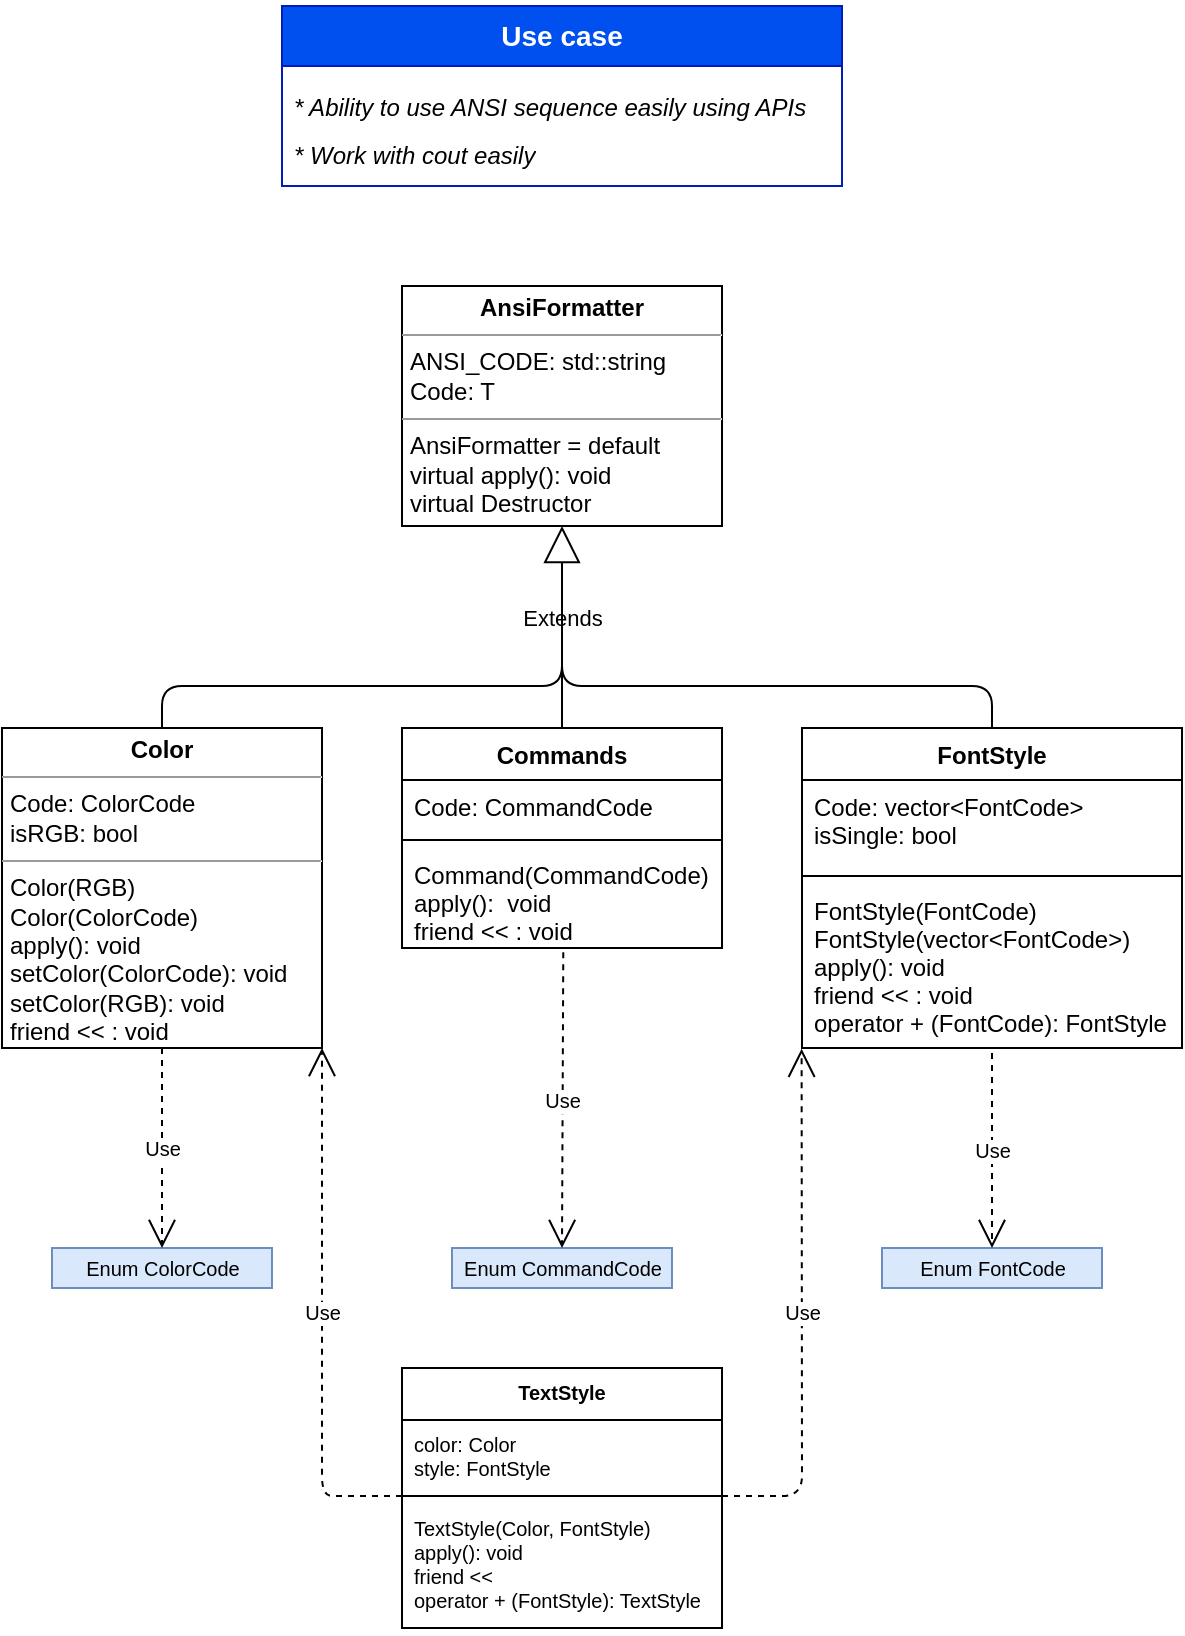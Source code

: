 <mxfile>
    <diagram id="C5RBs43oDa-KdzZeNtuy" name="Page-1">
        <mxGraphModel dx="1304" dy="921" grid="1" gridSize="10" guides="1" tooltips="1" connect="1" arrows="1" fold="1" page="1" pageScale="1" pageWidth="827" pageHeight="1169" math="0" shadow="0">
            <root>
                <mxCell id="WIyWlLk6GJQsqaUBKTNV-0"/>
                <mxCell id="WIyWlLk6GJQsqaUBKTNV-1" parent="WIyWlLk6GJQsqaUBKTNV-0"/>
                <mxCell id="0" value="&lt;p style=&quot;margin:0px;margin-top:4px;text-align:center;&quot;&gt;&lt;b&gt;AnsiFormatter&lt;/b&gt;&lt;/p&gt;&lt;hr size=&quot;1&quot;&gt;&lt;p style=&quot;margin:0px;margin-left:4px;&quot;&gt;ANSI_CODE: std::string&lt;/p&gt;&lt;p style=&quot;margin:0px;margin-left:4px;&quot;&gt;Code: T&lt;/p&gt;&lt;hr size=&quot;1&quot;&gt;&lt;p style=&quot;margin:0px;margin-left:4px;&quot;&gt;AnsiFormatter = default&lt;/p&gt;&lt;p style=&quot;margin:0px;margin-left:4px;&quot;&gt;virtual apply(): void&lt;/p&gt;&lt;p style=&quot;margin:0px;margin-left:4px;&quot;&gt;virtual Destructor&lt;/p&gt;" style="verticalAlign=top;align=left;overflow=fill;fontSize=12;fontFamily=Helvetica;html=1;" vertex="1" parent="WIyWlLk6GJQsqaUBKTNV-1">
                    <mxGeometry x="280" y="179" width="160" height="120" as="geometry"/>
                </mxCell>
                <mxCell id="2" value="Extends" style="endArrow=block;endSize=16;endFill=0;html=1;entryX=0.5;entryY=1;entryDx=0;entryDy=0;exitX=0.5;exitY=0;exitDx=0;exitDy=0;edgeStyle=orthogonalEdgeStyle;" edge="1" parent="WIyWlLk6GJQsqaUBKTNV-1">
                    <mxGeometry x="0.749" width="160" relative="1" as="geometry">
                        <mxPoint x="160" y="465.0" as="sourcePoint"/>
                        <mxPoint x="360" y="299.0" as="targetPoint"/>
                        <Array as="points">
                            <mxPoint x="160" y="379"/>
                            <mxPoint x="360" y="379"/>
                        </Array>
                        <mxPoint as="offset"/>
                    </mxGeometry>
                </mxCell>
                <mxCell id="3" value="&lt;p style=&quot;margin:0px;margin-top:4px;text-align:center;&quot;&gt;&lt;b&gt;Color&lt;/b&gt;&lt;/p&gt;&lt;hr size=&quot;1&quot;&gt;&lt;p style=&quot;margin:0px;margin-left:4px;&quot;&gt;Code: ColorCode&lt;/p&gt;&lt;p style=&quot;margin:0px;margin-left:4px;&quot;&gt;isRGB: bool&lt;/p&gt;&lt;hr size=&quot;1&quot;&gt;&lt;p style=&quot;margin:0px;margin-left:4px;&quot;&gt;&lt;span style=&quot;background-color: initial;&quot;&gt;Color(RGB)&lt;/span&gt;&lt;br&gt;&lt;/p&gt;&lt;p style=&quot;margin:0px;margin-left:4px;&quot;&gt;Color(ColorCode)&lt;/p&gt;&lt;p style=&quot;margin:0px;margin-left:4px;&quot;&gt;apply(): void&amp;nbsp;&lt;/p&gt;&lt;p style=&quot;margin:0px;margin-left:4px;&quot;&gt;setColor(ColorCode): void&lt;/p&gt;&lt;p style=&quot;margin:0px;margin-left:4px;&quot;&gt;setColor(RGB): void&lt;/p&gt;&lt;p style=&quot;margin:0px;margin-left:4px;&quot;&gt;friend &amp;lt;&amp;lt; : void&lt;/p&gt;" style="verticalAlign=top;align=left;overflow=fill;fontSize=12;fontFamily=Helvetica;html=1;" vertex="1" parent="WIyWlLk6GJQsqaUBKTNV-1">
                    <mxGeometry x="80" y="400" width="160" height="160" as="geometry"/>
                </mxCell>
                <mxCell id="32" style="html=1;exitX=0.5;exitY=0;exitDx=0;exitDy=0;fontSize=10;edgeStyle=orthogonalEdgeStyle;rounded=0;startArrow=none;startFill=0;endArrow=none;endFill=0;" edge="1" parent="WIyWlLk6GJQsqaUBKTNV-1" source="5">
                    <mxGeometry relative="1" as="geometry">
                        <mxPoint x="360" y="320" as="targetPoint"/>
                    </mxGeometry>
                </mxCell>
                <mxCell id="5" value="Commands" style="swimlane;fontStyle=1;align=center;verticalAlign=top;childLayout=stackLayout;horizontal=1;startSize=26;horizontalStack=0;resizeParent=1;resizeParentMax=0;resizeLast=0;collapsible=1;marginBottom=0;" vertex="1" parent="WIyWlLk6GJQsqaUBKTNV-1">
                    <mxGeometry x="280" y="400" width="160" height="110" as="geometry"/>
                </mxCell>
                <mxCell id="6" value="Code: CommandCode" style="text;strokeColor=none;fillColor=none;align=left;verticalAlign=top;spacingLeft=4;spacingRight=4;overflow=hidden;rotatable=0;points=[[0,0.5],[1,0.5]];portConstraint=eastwest;" vertex="1" parent="5">
                    <mxGeometry y="26" width="160" height="26" as="geometry"/>
                </mxCell>
                <mxCell id="7" value="" style="line;strokeWidth=1;fillColor=none;align=left;verticalAlign=middle;spacingTop=-1;spacingLeft=3;spacingRight=3;rotatable=0;labelPosition=right;points=[];portConstraint=eastwest;strokeColor=inherit;" vertex="1" parent="5">
                    <mxGeometry y="52" width="160" height="8" as="geometry"/>
                </mxCell>
                <mxCell id="8" value="Command(CommandCode)&#10;apply():  void&#10;friend &lt;&lt; : void" style="text;strokeColor=none;fillColor=none;align=left;verticalAlign=top;spacingLeft=4;spacingRight=4;overflow=hidden;rotatable=0;points=[[0,0.5],[1,0.5]];portConstraint=eastwest;" vertex="1" parent="5">
                    <mxGeometry y="60" width="160" height="50" as="geometry"/>
                </mxCell>
                <mxCell id="34" style="rounded=1;html=1;exitX=0.5;exitY=0;exitDx=0;exitDy=0;fontSize=10;startArrow=none;startFill=0;endArrow=none;endFill=0;" edge="1" parent="WIyWlLk6GJQsqaUBKTNV-1" source="15">
                    <mxGeometry relative="1" as="geometry">
                        <mxPoint x="360" y="359" as="targetPoint"/>
                        <mxPoint x="575" y="459" as="sourcePoint"/>
                        <Array as="points">
                            <mxPoint x="575" y="379"/>
                            <mxPoint x="360" y="379"/>
                        </Array>
                    </mxGeometry>
                </mxCell>
                <mxCell id="15" value="FontStyle" style="swimlane;fontStyle=1;align=center;verticalAlign=top;childLayout=stackLayout;horizontal=1;startSize=26;horizontalStack=0;resizeParent=1;resizeParentMax=0;resizeLast=0;collapsible=1;marginBottom=0;" vertex="1" parent="WIyWlLk6GJQsqaUBKTNV-1">
                    <mxGeometry x="480" y="400" width="190" height="160" as="geometry"/>
                </mxCell>
                <mxCell id="16" value="Code: vector&lt;FontCode&gt;&#10;isSingle: bool" style="text;strokeColor=none;fillColor=none;align=left;verticalAlign=top;spacingLeft=4;spacingRight=4;overflow=hidden;rotatable=0;points=[[0,0.5],[1,0.5]];portConstraint=eastwest;" vertex="1" parent="15">
                    <mxGeometry y="26" width="190" height="44" as="geometry"/>
                </mxCell>
                <mxCell id="17" value="" style="line;strokeWidth=1;fillColor=none;align=left;verticalAlign=middle;spacingTop=-1;spacingLeft=3;spacingRight=3;rotatable=0;labelPosition=right;points=[];portConstraint=eastwest;strokeColor=inherit;" vertex="1" parent="15">
                    <mxGeometry y="70" width="190" height="8" as="geometry"/>
                </mxCell>
                <mxCell id="18" value="FontStyle(FontCode)&#10;FontStyle(vector&lt;FontCode&gt;)&#10;apply(): void&#10;friend &lt;&lt; : void&#10;operator + (FontCode): FontStyle" style="text;strokeColor=none;fillColor=none;align=left;verticalAlign=top;spacingLeft=4;spacingRight=4;overflow=hidden;rotatable=0;points=[[0,0.5],[1,0.5]];portConstraint=eastwest;" vertex="1" parent="15">
                    <mxGeometry y="78" width="190" height="82" as="geometry"/>
                </mxCell>
                <mxCell id="20" value="&lt;font style=&quot;font-size: 10px;&quot;&gt;Enum ColorCode&lt;/font&gt;" style="html=1;fillColor=#dae8fc;strokeColor=#6c8ebf;" vertex="1" parent="WIyWlLk6GJQsqaUBKTNV-1">
                    <mxGeometry x="105" y="660" width="110" height="20" as="geometry"/>
                </mxCell>
                <mxCell id="22" value="&lt;font style=&quot;font-size: 10px;&quot;&gt;Enum CommandCode&lt;/font&gt;" style="html=1;fillColor=#dae8fc;strokeColor=#6c8ebf;" vertex="1" parent="WIyWlLk6GJQsqaUBKTNV-1">
                    <mxGeometry x="305" y="660" width="110" height="20" as="geometry"/>
                </mxCell>
                <mxCell id="23" value="&lt;font style=&quot;font-size: 10px;&quot;&gt;Enum FontCode&lt;/font&gt;" style="html=1;fillColor=#dae8fc;strokeColor=#6c8ebf;" vertex="1" parent="WIyWlLk6GJQsqaUBKTNV-1">
                    <mxGeometry x="520" y="660" width="110" height="20" as="geometry"/>
                </mxCell>
                <mxCell id="24" value="Use" style="endArrow=open;endSize=12;dashed=1;html=1;fontSize=10;exitX=0.504;exitY=1.043;exitDx=0;exitDy=0;exitPerimeter=0;entryX=0.5;entryY=0;entryDx=0;entryDy=0;" edge="1" parent="WIyWlLk6GJQsqaUBKTNV-1" source="8" target="22">
                    <mxGeometry width="160" relative="1" as="geometry">
                        <mxPoint x="300" y="540" as="sourcePoint"/>
                        <mxPoint x="460" y="540" as="targetPoint"/>
                    </mxGeometry>
                </mxCell>
                <mxCell id="26" value="Use" style="endArrow=open;endSize=12;dashed=1;html=1;fontSize=10;exitX=0.5;exitY=1;exitDx=0;exitDy=0;entryX=0.5;entryY=0;entryDx=0;entryDy=0;" edge="1" parent="WIyWlLk6GJQsqaUBKTNV-1" source="3" target="20">
                    <mxGeometry width="160" relative="1" as="geometry">
                        <mxPoint x="140" y="560" as="sourcePoint"/>
                        <mxPoint x="300" y="560" as="targetPoint"/>
                    </mxGeometry>
                </mxCell>
                <mxCell id="27" value="Use" style="endArrow=open;endSize=12;dashed=1;html=1;fontSize=10;entryX=0.5;entryY=0;entryDx=0;entryDy=0;exitX=0.5;exitY=1.03;exitDx=0;exitDy=0;exitPerimeter=0;" edge="1" parent="WIyWlLk6GJQsqaUBKTNV-1" source="18" target="23">
                    <mxGeometry width="160" relative="1" as="geometry">
                        <mxPoint x="560" y="590" as="sourcePoint"/>
                        <mxPoint x="600" y="610" as="targetPoint"/>
                    </mxGeometry>
                </mxCell>
                <mxCell id="36" value="TextStyle" style="swimlane;fontStyle=1;align=center;verticalAlign=top;childLayout=stackLayout;horizontal=1;startSize=26;horizontalStack=0;resizeParent=1;resizeParentMax=0;resizeLast=0;collapsible=1;marginBottom=0;fontSize=10;" vertex="1" parent="WIyWlLk6GJQsqaUBKTNV-1">
                    <mxGeometry x="280" y="720" width="160" height="130" as="geometry"/>
                </mxCell>
                <mxCell id="37" value="color: Color&#10;style: FontStyle" style="text;strokeColor=none;fillColor=none;align=left;verticalAlign=top;spacingLeft=4;spacingRight=4;overflow=hidden;rotatable=0;points=[[0,0.5],[1,0.5]];portConstraint=eastwest;fontSize=10;" vertex="1" parent="36">
                    <mxGeometry y="26" width="160" height="34" as="geometry"/>
                </mxCell>
                <mxCell id="38" value="" style="line;strokeWidth=1;fillColor=none;align=left;verticalAlign=middle;spacingTop=-1;spacingLeft=3;spacingRight=3;rotatable=0;labelPosition=right;points=[];portConstraint=eastwest;strokeColor=inherit;fontSize=10;" vertex="1" parent="36">
                    <mxGeometry y="60" width="160" height="8" as="geometry"/>
                </mxCell>
                <mxCell id="39" value="TextStyle(Color, FontStyle)&#10;apply(): void&#10;friend &lt;&lt;&#10;operator + (FontStyle): TextStyle" style="text;strokeColor=none;fillColor=none;align=left;verticalAlign=top;spacingLeft=4;spacingRight=4;overflow=hidden;rotatable=0;points=[[0,0.5],[1,0.5]];portConstraint=eastwest;fontSize=10;" vertex="1" parent="36">
                    <mxGeometry y="68" width="160" height="62" as="geometry"/>
                </mxCell>
                <mxCell id="40" value="Use" style="endArrow=open;endSize=12;dashed=1;html=1;fontSize=10;entryX=-0.001;entryY=1.005;entryDx=0;entryDy=0;entryPerimeter=0;exitX=1;exitY=0.5;exitDx=0;exitDy=0;exitPerimeter=0;" edge="1" parent="WIyWlLk6GJQsqaUBKTNV-1" source="38" target="18">
                    <mxGeometry width="160" relative="1" as="geometry">
                        <mxPoint x="450" y="784" as="sourcePoint"/>
                        <mxPoint x="480.57" y="562.378" as="targetPoint"/>
                        <Array as="points">
                            <mxPoint x="480" y="784"/>
                        </Array>
                    </mxGeometry>
                </mxCell>
                <mxCell id="41" value="Use" style="endArrow=open;endSize=12;dashed=1;html=1;fontSize=10;entryX=1;entryY=1;entryDx=0;entryDy=0;" edge="1" parent="WIyWlLk6GJQsqaUBKTNV-1">
                    <mxGeometry width="160" relative="1" as="geometry">
                        <mxPoint x="280" y="784" as="sourcePoint"/>
                        <mxPoint x="240" y="560" as="targetPoint"/>
                        <Array as="points">
                            <mxPoint x="260" y="784"/>
                            <mxPoint x="240" y="784"/>
                        </Array>
                    </mxGeometry>
                </mxCell>
                <mxCell id="43" value="&lt;h1 style=&quot;border-color: var(--border-color); text-align: left;&quot;&gt;&lt;span style=&quot;border-color: var(--border-color); background-color: initial;&quot;&gt;Use case&lt;/span&gt;&lt;/h1&gt;" style="swimlane;fontStyle=0;childLayout=stackLayout;horizontal=1;startSize=30;horizontalStack=0;resizeParent=1;resizeParentMax=0;resizeLast=0;collapsible=1;marginBottom=0;whiteSpace=wrap;html=1;fontSize=7;fillColor=#0050ef;strokeColor=#001DBC;fontColor=#ffffff;" vertex="1" parent="WIyWlLk6GJQsqaUBKTNV-1">
                    <mxGeometry x="220" y="39" width="280" height="90" as="geometry"/>
                </mxCell>
                <mxCell id="44" value="&lt;h1 style=&quot;border-color: var(--border-color);&quot;&gt;&lt;span style=&quot;border-color: var(--border-color); font-weight: 400; background-color: initial;&quot;&gt;&lt;font style=&quot;font-size: 12px;&quot;&gt;&lt;i&gt;* Ability to use ANSI sequence easily using APIs&lt;/i&gt;&lt;/font&gt;&lt;/span&gt;&lt;/h1&gt;" style="text;strokeColor=none;fillColor=none;align=left;verticalAlign=middle;spacingLeft=4;spacingRight=4;overflow=hidden;points=[[0,0.5],[1,0.5]];portConstraint=eastwest;rotatable=0;whiteSpace=wrap;html=1;fontSize=7;" vertex="1" parent="43">
                    <mxGeometry y="30" width="280" height="30" as="geometry"/>
                </mxCell>
                <mxCell id="45" value="&lt;font style=&quot;font-size: 12px;&quot;&gt;&lt;i&gt;* Work with cout easily&lt;/i&gt;&lt;/font&gt;" style="text;strokeColor=none;fillColor=none;align=left;verticalAlign=middle;spacingLeft=4;spacingRight=4;overflow=hidden;points=[[0,0.5],[1,0.5]];portConstraint=eastwest;rotatable=0;whiteSpace=wrap;html=1;fontSize=7;" vertex="1" parent="43">
                    <mxGeometry y="60" width="280" height="30" as="geometry"/>
                </mxCell>
            </root>
        </mxGraphModel>
    </diagram>
</mxfile>